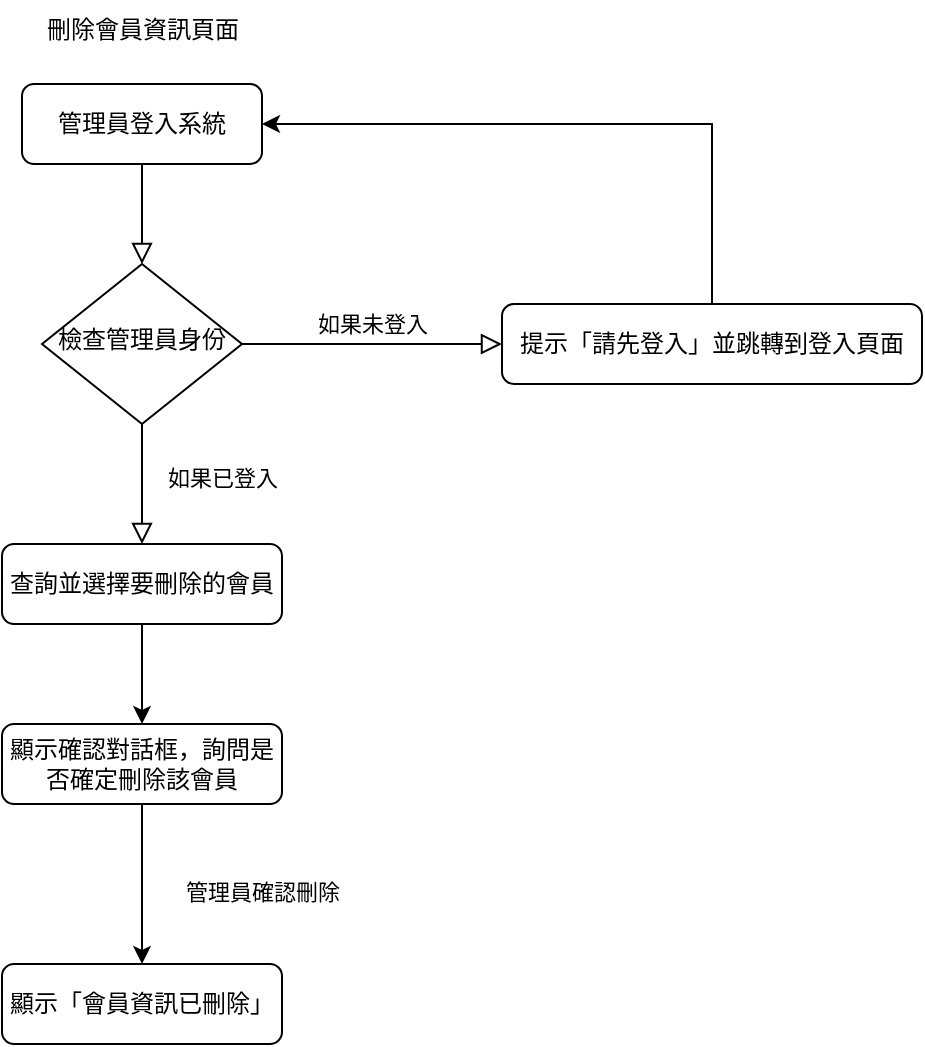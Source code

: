 <mxfile version="24.8.4">
  <diagram id="C5RBs43oDa-KdzZeNtuy" name="Page-1">
    <mxGraphModel dx="1434" dy="772" grid="1" gridSize="10" guides="1" tooltips="1" connect="1" arrows="1" fold="1" page="1" pageScale="1" pageWidth="827" pageHeight="1169" math="0" shadow="0">
      <root>
        <mxCell id="WIyWlLk6GJQsqaUBKTNV-0" />
        <mxCell id="WIyWlLk6GJQsqaUBKTNV-1" parent="WIyWlLk6GJQsqaUBKTNV-0" />
        <mxCell id="rBDSZQotBGZqqEE8AVzo-0" value="&lt;div&gt;刪除會員資訊頁面&lt;/div&gt;" style="text;html=1;align=center;verticalAlign=middle;resizable=0;points=[];autosize=1;strokeColor=none;fillColor=none;" parent="WIyWlLk6GJQsqaUBKTNV-1" vertex="1">
          <mxGeometry x="160" y="28" width="120" height="30" as="geometry" />
        </mxCell>
        <mxCell id="rBDSZQotBGZqqEE8AVzo-1" value="" style="rounded=0;html=1;jettySize=auto;orthogonalLoop=1;fontSize=11;endArrow=block;endFill=0;endSize=8;strokeWidth=1;shadow=0;labelBackgroundColor=none;edgeStyle=orthogonalEdgeStyle;" parent="WIyWlLk6GJQsqaUBKTNV-1" source="rBDSZQotBGZqqEE8AVzo-2" target="rBDSZQotBGZqqEE8AVzo-5" edge="1">
          <mxGeometry relative="1" as="geometry" />
        </mxCell>
        <mxCell id="rBDSZQotBGZqqEE8AVzo-2" value="&lt;div&gt;管理員登入系統&lt;/div&gt;" style="rounded=1;whiteSpace=wrap;html=1;fontSize=12;glass=0;strokeWidth=1;shadow=0;" parent="WIyWlLk6GJQsqaUBKTNV-1" vertex="1">
          <mxGeometry x="160" y="70" width="120" height="40" as="geometry" />
        </mxCell>
        <mxCell id="rBDSZQotBGZqqEE8AVzo-3" value="&lt;div&gt;如果已登入&lt;/div&gt;" style="rounded=0;html=1;jettySize=auto;orthogonalLoop=1;fontSize=11;endArrow=block;endFill=0;endSize=8;strokeWidth=1;shadow=0;labelBackgroundColor=none;edgeStyle=orthogonalEdgeStyle;entryX=0.5;entryY=0;entryDx=0;entryDy=0;" parent="WIyWlLk6GJQsqaUBKTNV-1" source="rBDSZQotBGZqqEE8AVzo-5" target="rBDSZQotBGZqqEE8AVzo-8" edge="1">
          <mxGeometry x="-0.111" y="40" relative="1" as="geometry">
            <mxPoint as="offset" />
            <mxPoint x="220" y="300" as="targetPoint" />
          </mxGeometry>
        </mxCell>
        <mxCell id="rBDSZQotBGZqqEE8AVzo-4" value="&lt;div&gt;如果未登入&lt;/div&gt;" style="edgeStyle=orthogonalEdgeStyle;rounded=0;html=1;jettySize=auto;orthogonalLoop=1;fontSize=11;endArrow=block;endFill=0;endSize=8;strokeWidth=1;shadow=0;labelBackgroundColor=none;" parent="WIyWlLk6GJQsqaUBKTNV-1" source="rBDSZQotBGZqqEE8AVzo-5" target="rBDSZQotBGZqqEE8AVzo-7" edge="1">
          <mxGeometry y="10" relative="1" as="geometry">
            <mxPoint as="offset" />
          </mxGeometry>
        </mxCell>
        <mxCell id="rBDSZQotBGZqqEE8AVzo-5" value="&lt;div&gt;檢查管理員身份&lt;/div&gt;" style="rhombus;whiteSpace=wrap;html=1;shadow=0;fontFamily=Helvetica;fontSize=12;align=center;strokeWidth=1;spacing=6;spacingTop=-4;" parent="WIyWlLk6GJQsqaUBKTNV-1" vertex="1">
          <mxGeometry x="170" y="160" width="100" height="80" as="geometry" />
        </mxCell>
        <mxCell id="rBDSZQotBGZqqEE8AVzo-6" style="edgeStyle=orthogonalEdgeStyle;rounded=0;orthogonalLoop=1;jettySize=auto;html=1;exitX=0.5;exitY=0;exitDx=0;exitDy=0;entryX=1;entryY=0.5;entryDx=0;entryDy=0;" parent="WIyWlLk6GJQsqaUBKTNV-1" source="rBDSZQotBGZqqEE8AVzo-7" target="rBDSZQotBGZqqEE8AVzo-2" edge="1">
          <mxGeometry relative="1" as="geometry" />
        </mxCell>
        <mxCell id="rBDSZQotBGZqqEE8AVzo-7" value="&lt;div&gt;提示「請先登入」並跳轉到登入頁面&lt;/div&gt;" style="rounded=1;whiteSpace=wrap;html=1;fontSize=12;glass=0;strokeWidth=1;shadow=0;" parent="WIyWlLk6GJQsqaUBKTNV-1" vertex="1">
          <mxGeometry x="400" y="180" width="210" height="40" as="geometry" />
        </mxCell>
        <mxCell id="rBDSZQotBGZqqEE8AVzo-10" value="" style="edgeStyle=orthogonalEdgeStyle;rounded=0;orthogonalLoop=1;jettySize=auto;html=1;" parent="WIyWlLk6GJQsqaUBKTNV-1" source="rBDSZQotBGZqqEE8AVzo-8" target="rBDSZQotBGZqqEE8AVzo-9" edge="1">
          <mxGeometry relative="1" as="geometry" />
        </mxCell>
        <mxCell id="rBDSZQotBGZqqEE8AVzo-8" value="&lt;div&gt;查詢並選擇要刪除的會員&lt;/div&gt;" style="rounded=1;whiteSpace=wrap;html=1;" parent="WIyWlLk6GJQsqaUBKTNV-1" vertex="1">
          <mxGeometry x="150" y="300" width="140" height="40" as="geometry" />
        </mxCell>
        <mxCell id="rBDSZQotBGZqqEE8AVzo-12" value="" style="edgeStyle=orthogonalEdgeStyle;rounded=0;orthogonalLoop=1;jettySize=auto;html=1;" parent="WIyWlLk6GJQsqaUBKTNV-1" source="rBDSZQotBGZqqEE8AVzo-9" target="rBDSZQotBGZqqEE8AVzo-11" edge="1">
          <mxGeometry relative="1" as="geometry" />
        </mxCell>
        <mxCell id="rBDSZQotBGZqqEE8AVzo-13" value="&lt;div&gt;管理員確認刪除&lt;/div&gt;" style="edgeLabel;html=1;align=center;verticalAlign=middle;resizable=0;points=[];" parent="rBDSZQotBGZqqEE8AVzo-12" vertex="1" connectable="0">
          <mxGeometry x="-0.343" relative="1" as="geometry">
            <mxPoint x="60" y="17" as="offset" />
          </mxGeometry>
        </mxCell>
        <mxCell id="rBDSZQotBGZqqEE8AVzo-9" value="&lt;div&gt;顯示確認對話框，詢問是否確定刪除該會員&lt;/div&gt;" style="rounded=1;whiteSpace=wrap;html=1;" parent="WIyWlLk6GJQsqaUBKTNV-1" vertex="1">
          <mxGeometry x="150" y="390" width="140" height="40" as="geometry" />
        </mxCell>
        <mxCell id="rBDSZQotBGZqqEE8AVzo-11" value="&lt;div&gt;顯示「會員資訊已刪除」&lt;/div&gt;" style="rounded=1;whiteSpace=wrap;html=1;" parent="WIyWlLk6GJQsqaUBKTNV-1" vertex="1">
          <mxGeometry x="150" y="510" width="140" height="40" as="geometry" />
        </mxCell>
      </root>
    </mxGraphModel>
  </diagram>
</mxfile>
